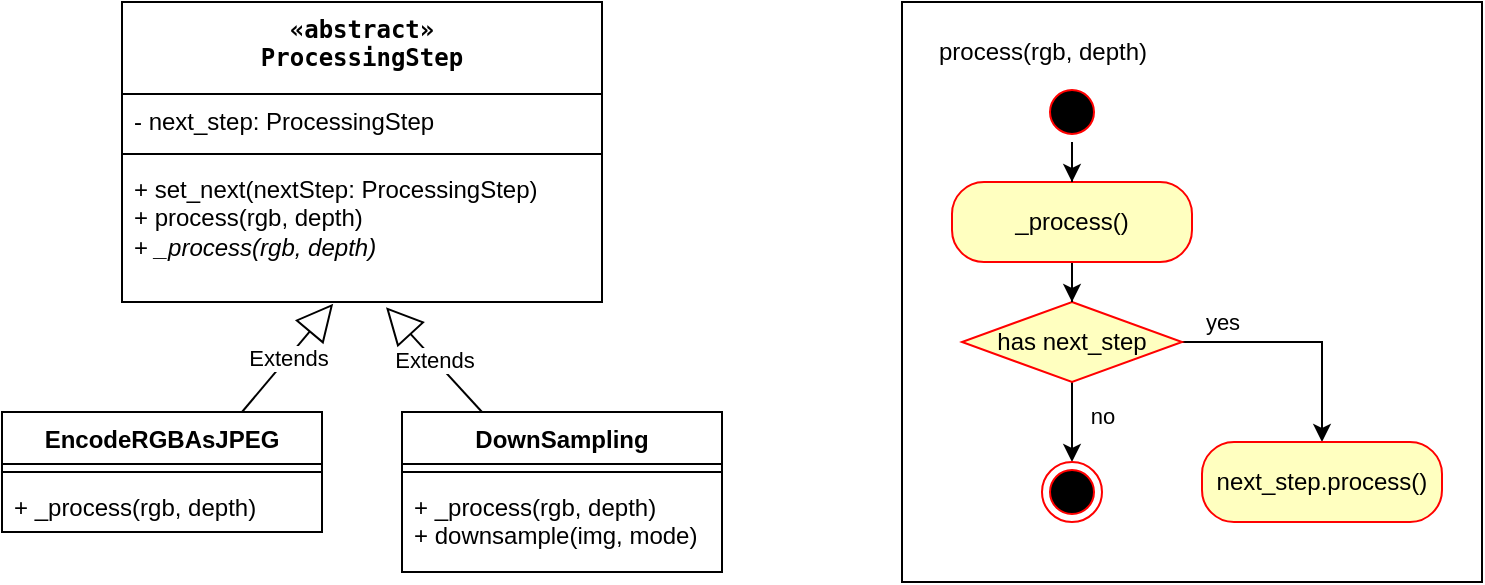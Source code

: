 <mxfile version="27.1.6">
  <diagram name="Page-1" id="f3uhquZISNhwGD0H_4T6">
    <mxGraphModel dx="918" dy="1006" grid="1" gridSize="10" guides="1" tooltips="1" connect="1" arrows="1" fold="1" page="1" pageScale="1" pageWidth="850" pageHeight="1100" math="0" shadow="0">
      <root>
        <mxCell id="0" />
        <mxCell id="1" parent="0" />
        <mxCell id="M4-fWMYAJmc0hALx-WqJ-46" value="" style="rounded=0;whiteSpace=wrap;html=1;" parent="1" vertex="1">
          <mxGeometry x="500" y="40" width="290" height="290" as="geometry" />
        </mxCell>
        <mxCell id="M4-fWMYAJmc0hALx-WqJ-5" value="EncodeRGBAsJPEG" style="swimlane;fontStyle=1;align=center;verticalAlign=top;childLayout=stackLayout;horizontal=1;startSize=26;horizontalStack=0;resizeParent=1;resizeParentMax=0;resizeLast=0;collapsible=1;marginBottom=0;whiteSpace=wrap;html=1;" parent="1" vertex="1">
          <mxGeometry x="50" y="245" width="160" height="60" as="geometry" />
        </mxCell>
        <mxCell id="M4-fWMYAJmc0hALx-WqJ-7" value="" style="line;strokeWidth=1;fillColor=none;align=left;verticalAlign=middle;spacingTop=-1;spacingLeft=3;spacingRight=3;rotatable=0;labelPosition=right;points=[];portConstraint=eastwest;strokeColor=inherit;" parent="M4-fWMYAJmc0hALx-WqJ-5" vertex="1">
          <mxGeometry y="26" width="160" height="8" as="geometry" />
        </mxCell>
        <mxCell id="M4-fWMYAJmc0hALx-WqJ-8" value="+ _process(rgb, depth)" style="text;strokeColor=none;fillColor=none;align=left;verticalAlign=top;spacingLeft=4;spacingRight=4;overflow=hidden;rotatable=0;points=[[0,0.5],[1,0.5]];portConstraint=eastwest;whiteSpace=wrap;html=1;" parent="M4-fWMYAJmc0hALx-WqJ-5" vertex="1">
          <mxGeometry y="34" width="160" height="26" as="geometry" />
        </mxCell>
        <mxCell id="M4-fWMYAJmc0hALx-WqJ-9" value="DownSampling" style="swimlane;fontStyle=1;align=center;verticalAlign=top;childLayout=stackLayout;horizontal=1;startSize=26;horizontalStack=0;resizeParent=1;resizeParentMax=0;resizeLast=0;collapsible=1;marginBottom=0;whiteSpace=wrap;html=1;" parent="1" vertex="1">
          <mxGeometry x="250" y="245" width="160" height="80" as="geometry" />
        </mxCell>
        <mxCell id="M4-fWMYAJmc0hALx-WqJ-11" value="" style="line;strokeWidth=1;fillColor=none;align=left;verticalAlign=middle;spacingTop=-1;spacingLeft=3;spacingRight=3;rotatable=0;labelPosition=right;points=[];portConstraint=eastwest;strokeColor=inherit;" parent="M4-fWMYAJmc0hALx-WqJ-9" vertex="1">
          <mxGeometry y="26" width="160" height="8" as="geometry" />
        </mxCell>
        <mxCell id="M4-fWMYAJmc0hALx-WqJ-12" value="&lt;div&gt;+ _process(rgb, depth)&lt;/div&gt;&lt;div&gt;+ downsample(img, mode)&lt;/div&gt;" style="text;strokeColor=none;fillColor=none;align=left;verticalAlign=top;spacingLeft=4;spacingRight=4;overflow=hidden;rotatable=0;points=[[0,0.5],[1,0.5]];portConstraint=eastwest;whiteSpace=wrap;html=1;" parent="M4-fWMYAJmc0hALx-WqJ-9" vertex="1">
          <mxGeometry y="34" width="160" height="46" as="geometry" />
        </mxCell>
        <mxCell id="M4-fWMYAJmc0hALx-WqJ-27" style="edgeStyle=orthogonalEdgeStyle;rounded=0;orthogonalLoop=1;jettySize=auto;html=1;entryX=0.5;entryY=0;entryDx=0;entryDy=0;" parent="1" source="M4-fWMYAJmc0hALx-WqJ-18" target="M4-fWMYAJmc0hALx-WqJ-22" edge="1">
          <mxGeometry relative="1" as="geometry" />
        </mxCell>
        <mxCell id="M4-fWMYAJmc0hALx-WqJ-28" value="no" style="edgeLabel;html=1;align=center;verticalAlign=middle;resizable=0;points=[];" parent="M4-fWMYAJmc0hALx-WqJ-27" vertex="1" connectable="0">
          <mxGeometry x="-0.286" y="2" relative="1" as="geometry">
            <mxPoint x="13" y="2" as="offset" />
          </mxGeometry>
        </mxCell>
        <mxCell id="M4-fWMYAJmc0hALx-WqJ-43" style="edgeStyle=orthogonalEdgeStyle;rounded=0;orthogonalLoop=1;jettySize=auto;html=1;" parent="1" source="M4-fWMYAJmc0hALx-WqJ-18" target="M4-fWMYAJmc0hALx-WqJ-42" edge="1">
          <mxGeometry relative="1" as="geometry" />
        </mxCell>
        <mxCell id="M4-fWMYAJmc0hALx-WqJ-18" value="has next_step" style="rhombus;whiteSpace=wrap;html=1;fontColor=#000000;fillColor=#ffffc0;strokeColor=#ff0000;" parent="1" vertex="1">
          <mxGeometry x="530" y="190" width="110" height="40" as="geometry" />
        </mxCell>
        <mxCell id="M4-fWMYAJmc0hALx-WqJ-22" value="" style="ellipse;html=1;shape=endState;fillColor=#000000;strokeColor=#ff0000;" parent="1" vertex="1">
          <mxGeometry x="570" y="270" width="30" height="30" as="geometry" />
        </mxCell>
        <mxCell id="M4-fWMYAJmc0hALx-WqJ-37" style="edgeStyle=orthogonalEdgeStyle;rounded=0;orthogonalLoop=1;jettySize=auto;html=1;entryX=0.5;entryY=0;entryDx=0;entryDy=0;" parent="1" source="M4-fWMYAJmc0hALx-WqJ-30" target="M4-fWMYAJmc0hALx-WqJ-18" edge="1">
          <mxGeometry relative="1" as="geometry" />
        </mxCell>
        <mxCell id="M4-fWMYAJmc0hALx-WqJ-30" value="_process()" style="rounded=1;whiteSpace=wrap;html=1;arcSize=40;fontColor=#000000;fillColor=#ffffc0;strokeColor=#ff0000;" parent="1" vertex="1">
          <mxGeometry x="525" y="130" width="120" height="40" as="geometry" />
        </mxCell>
        <mxCell id="M4-fWMYAJmc0hALx-WqJ-34" style="edgeStyle=orthogonalEdgeStyle;rounded=0;orthogonalLoop=1;jettySize=auto;html=1;entryX=0.5;entryY=0;entryDx=0;entryDy=0;" parent="1" source="M4-fWMYAJmc0hALx-WqJ-32" target="M4-fWMYAJmc0hALx-WqJ-30" edge="1">
          <mxGeometry relative="1" as="geometry" />
        </mxCell>
        <mxCell id="M4-fWMYAJmc0hALx-WqJ-32" value="" style="ellipse;html=1;shape=startState;fillColor=#000000;strokeColor=#ff0000;" parent="1" vertex="1">
          <mxGeometry x="570" y="80" width="30" height="30" as="geometry" />
        </mxCell>
        <mxCell id="M4-fWMYAJmc0hALx-WqJ-42" value="next_step.process()" style="rounded=1;whiteSpace=wrap;html=1;arcSize=40;fontColor=#000000;fillColor=#ffffc0;strokeColor=#ff0000;" parent="1" vertex="1">
          <mxGeometry x="650" y="260" width="120" height="40" as="geometry" />
        </mxCell>
        <mxCell id="M4-fWMYAJmc0hALx-WqJ-47" value="process(rgb, depth)" style="text;html=1;align=center;verticalAlign=middle;resizable=0;points=[];autosize=1;strokeColor=none;fillColor=none;" parent="1" vertex="1">
          <mxGeometry x="505" y="50" width="130" height="30" as="geometry" />
        </mxCell>
        <mxCell id="M4-fWMYAJmc0hALx-WqJ-52" value="&lt;div&gt;&lt;code class=&quot;whitespace-pre!&quot;&gt;&lt;span&gt;&lt;span&gt;«&lt;/span&gt;&lt;span&gt;&lt;span class=&quot;hljs-keyword&quot;&gt;abstract&lt;/span&gt;&lt;/span&gt;&lt;span&gt;»&lt;/span&gt;&lt;/span&gt;&lt;/code&gt;&lt;/div&gt;&lt;div&gt;&lt;code class=&quot;whitespace-pre!&quot;&gt;&lt;span&gt;&lt;span&gt;ProcessingStep&lt;/span&gt;&lt;/span&gt;&lt;/code&gt;&lt;/div&gt;" style="swimlane;fontStyle=1;align=center;verticalAlign=top;childLayout=stackLayout;horizontal=1;startSize=46;horizontalStack=0;resizeParent=1;resizeParentMax=0;resizeLast=0;collapsible=1;marginBottom=0;whiteSpace=wrap;html=1;" parent="1" vertex="1">
          <mxGeometry x="110" y="40" width="240" height="150" as="geometry" />
        </mxCell>
        <mxCell id="M4-fWMYAJmc0hALx-WqJ-53" value="- next_step: ProcessingStep" style="text;strokeColor=none;fillColor=none;align=left;verticalAlign=top;spacingLeft=4;spacingRight=4;overflow=hidden;rotatable=0;points=[[0,0.5],[1,0.5]];portConstraint=eastwest;whiteSpace=wrap;html=1;" parent="M4-fWMYAJmc0hALx-WqJ-52" vertex="1">
          <mxGeometry y="46" width="240" height="26" as="geometry" />
        </mxCell>
        <mxCell id="M4-fWMYAJmc0hALx-WqJ-54" value="" style="line;strokeWidth=1;fillColor=none;align=left;verticalAlign=middle;spacingTop=-1;spacingLeft=3;spacingRight=3;rotatable=0;labelPosition=right;points=[];portConstraint=eastwest;strokeColor=inherit;" parent="M4-fWMYAJmc0hALx-WqJ-52" vertex="1">
          <mxGeometry y="72" width="240" height="8" as="geometry" />
        </mxCell>
        <mxCell id="M4-fWMYAJmc0hALx-WqJ-55" value="&lt;div&gt;+ set_next(nextStep: ProcessingStep)&lt;/div&gt;&lt;div&gt;+ process(rgb, depth)&lt;/div&gt;+ &lt;i&gt;_process(rgb, depth)&lt;/i&gt;" style="text;strokeColor=none;fillColor=none;align=left;verticalAlign=top;spacingLeft=4;spacingRight=4;overflow=hidden;rotatable=0;points=[[0,0.5],[1,0.5]];portConstraint=eastwest;whiteSpace=wrap;html=1;" parent="M4-fWMYAJmc0hALx-WqJ-52" vertex="1">
          <mxGeometry y="80" width="240" height="70" as="geometry" />
        </mxCell>
        <mxCell id="jw9tc8kVLEstpJENAOwK-1" value="Extends" style="endArrow=block;endSize=16;endFill=0;html=1;rounded=0;exitX=0.25;exitY=0;exitDx=0;exitDy=0;entryX=0.55;entryY=1.037;entryDx=0;entryDy=0;entryPerimeter=0;" parent="1" source="M4-fWMYAJmc0hALx-WqJ-9" target="M4-fWMYAJmc0hALx-WqJ-55" edge="1">
          <mxGeometry width="160" relative="1" as="geometry">
            <mxPoint x="240" y="310" as="sourcePoint" />
            <mxPoint x="400" y="310" as="targetPoint" />
          </mxGeometry>
        </mxCell>
        <mxCell id="jw9tc8kVLEstpJENAOwK-2" value="Extends" style="endArrow=block;endSize=16;endFill=0;html=1;rounded=0;exitX=0.75;exitY=0;exitDx=0;exitDy=0;entryX=0.44;entryY=1.012;entryDx=0;entryDy=0;entryPerimeter=0;" parent="1" source="M4-fWMYAJmc0hALx-WqJ-5" target="M4-fWMYAJmc0hALx-WqJ-55" edge="1">
          <mxGeometry width="160" relative="1" as="geometry">
            <mxPoint x="240" y="310" as="sourcePoint" />
            <mxPoint x="400" y="310" as="targetPoint" />
          </mxGeometry>
        </mxCell>
        <mxCell id="Q_BuFUbM2fypF4pkajAN-1" value="yes" style="edgeLabel;html=1;align=center;verticalAlign=middle;resizable=0;points=[];" vertex="1" connectable="0" parent="1">
          <mxGeometry x="660" y="200" as="geometry" />
        </mxCell>
      </root>
    </mxGraphModel>
  </diagram>
</mxfile>
